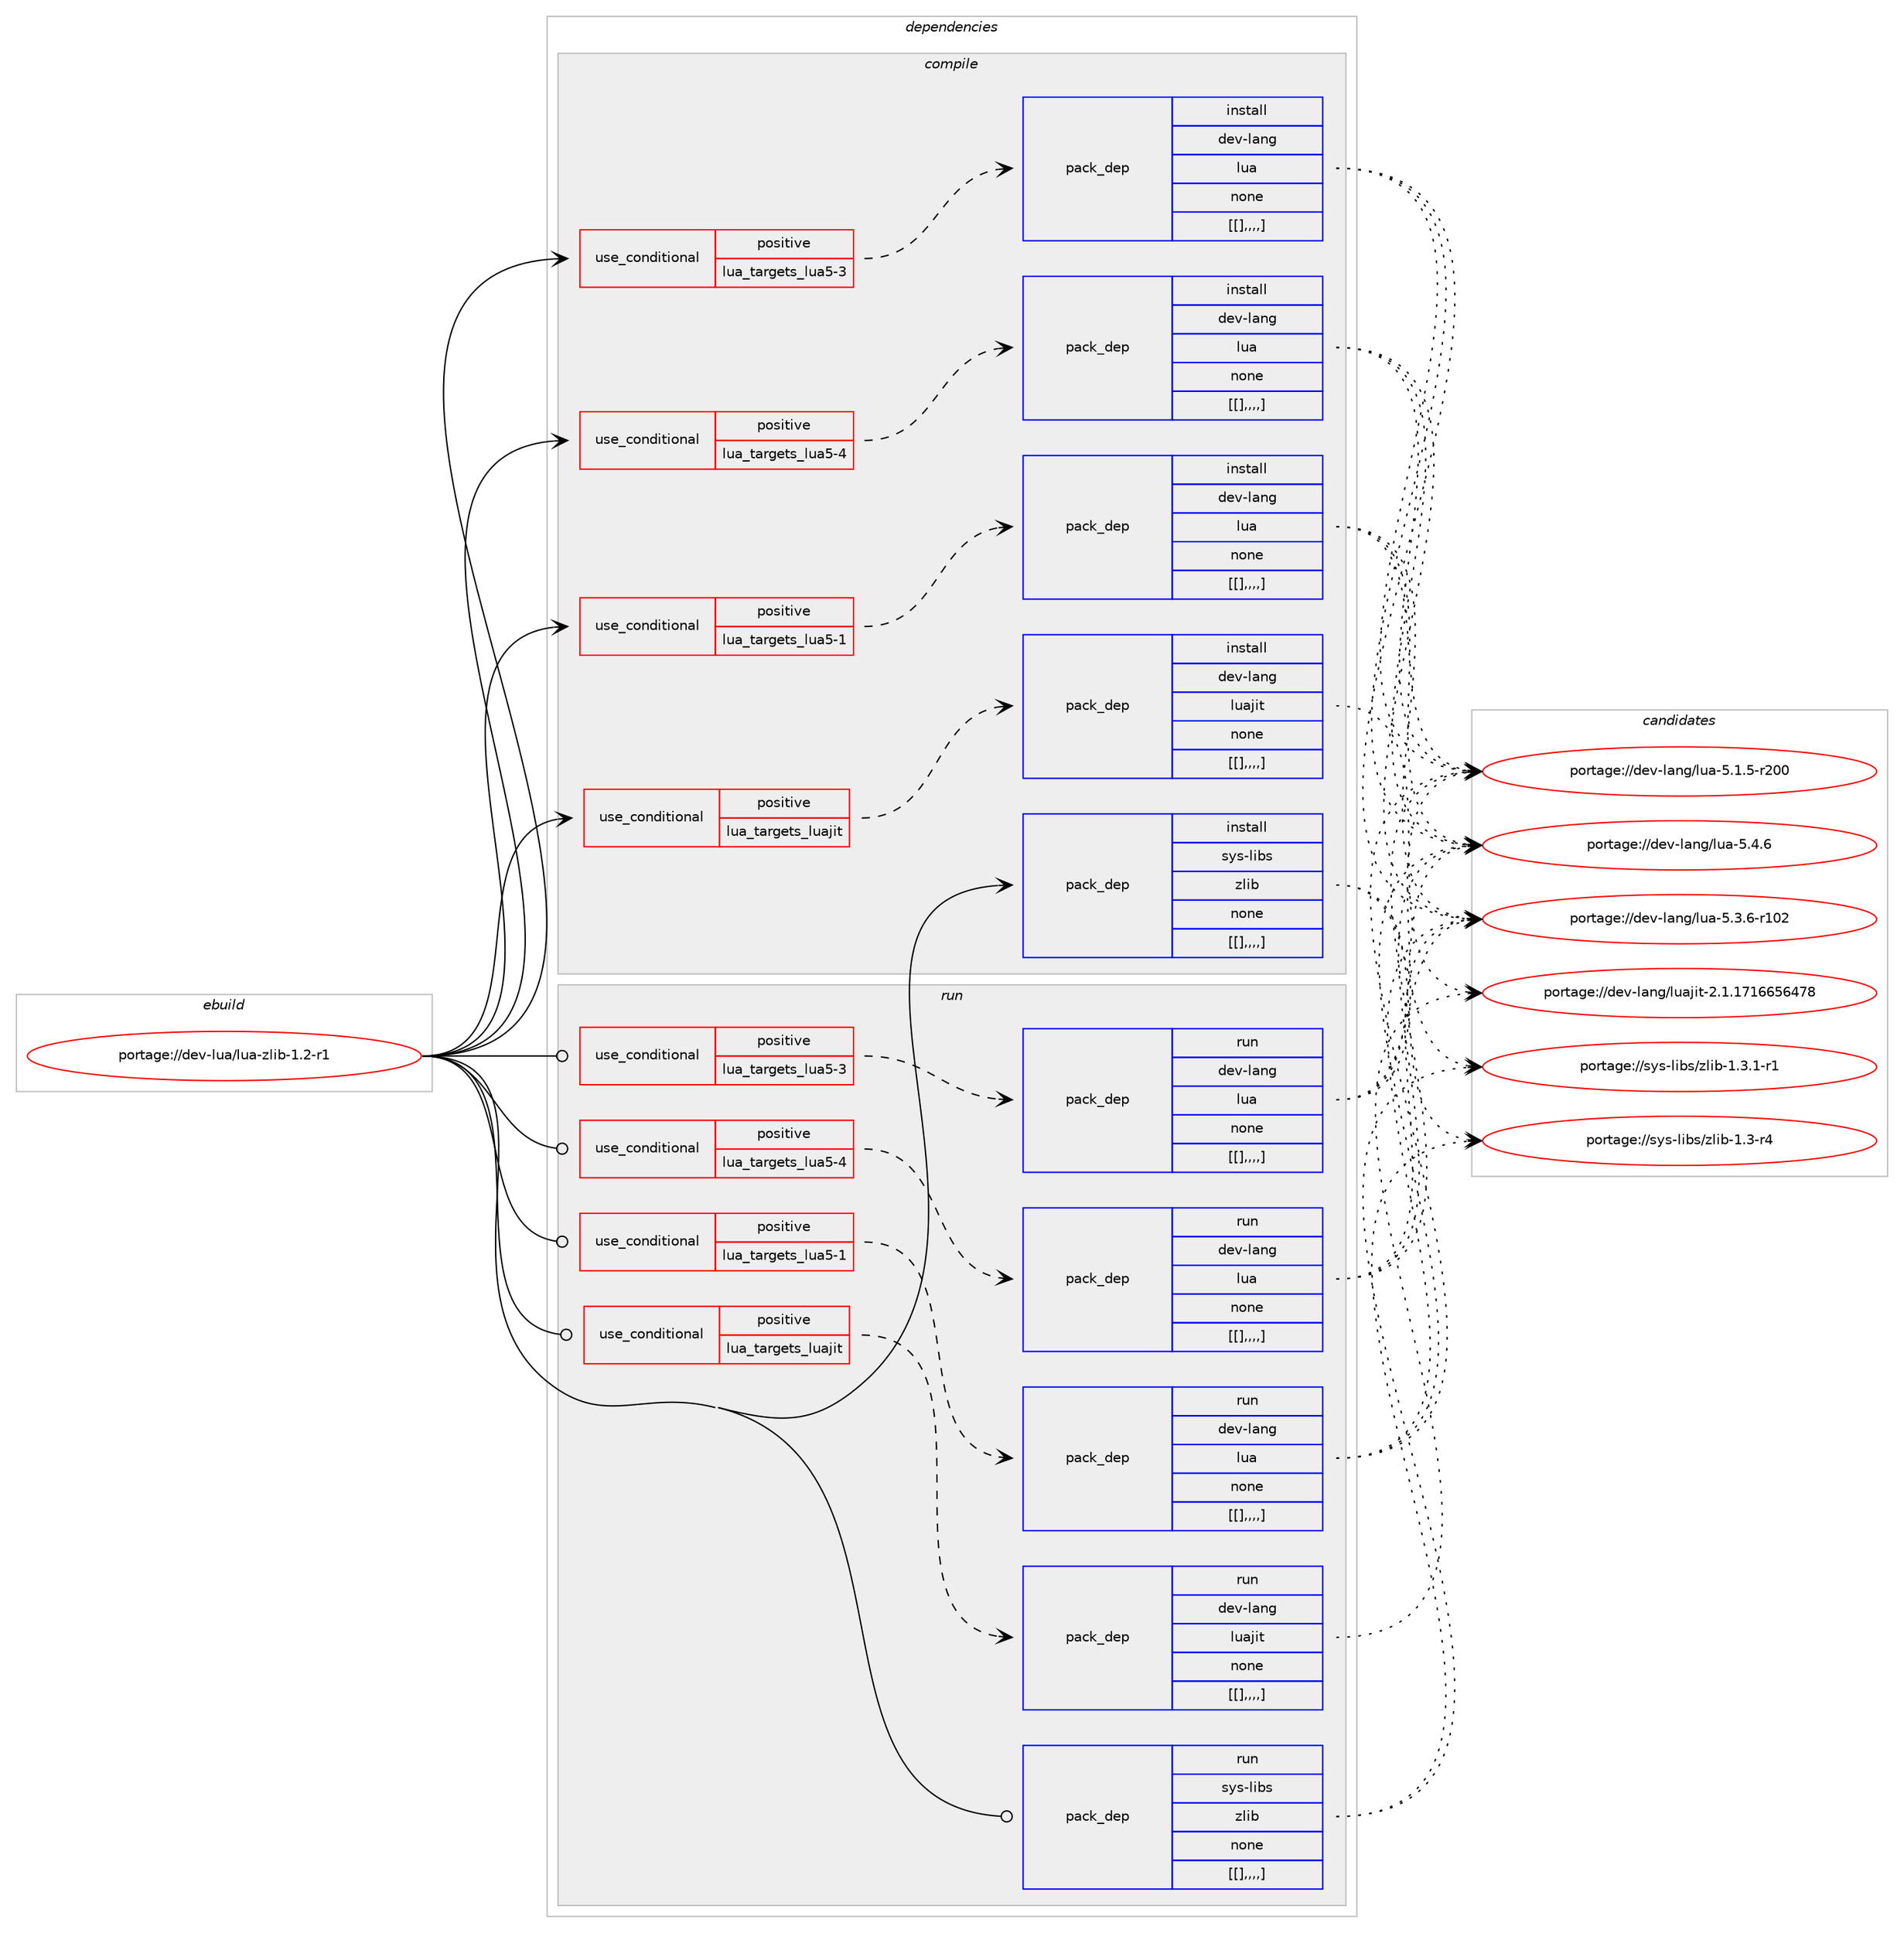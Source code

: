 digraph prolog {

# *************
# Graph options
# *************

newrank=true;
concentrate=true;
compound=true;
graph [rankdir=LR,fontname=Helvetica,fontsize=10,ranksep=1.5];#, ranksep=2.5, nodesep=0.2];
edge  [arrowhead=vee];
node  [fontname=Helvetica,fontsize=10];

# **********
# The ebuild
# **********

subgraph cluster_leftcol {
color=gray;
label=<<i>ebuild</i>>;
id [label="portage://dev-lua/lua-zlib-1.2-r1", color=red, width=4, href="../dev-lua/lua-zlib-1.2-r1.svg"];
}

# ****************
# The dependencies
# ****************

subgraph cluster_midcol {
color=gray;
label=<<i>dependencies</i>>;
subgraph cluster_compile {
fillcolor="#eeeeee";
style=filled;
label=<<i>compile</i>>;
subgraph cond29549 {
dependency117386 [label=<<TABLE BORDER="0" CELLBORDER="1" CELLSPACING="0" CELLPADDING="4"><TR><TD ROWSPAN="3" CELLPADDING="10">use_conditional</TD></TR><TR><TD>positive</TD></TR><TR><TD>lua_targets_lua5-1</TD></TR></TABLE>>, shape=none, color=red];
subgraph pack86668 {
dependency117387 [label=<<TABLE BORDER="0" CELLBORDER="1" CELLSPACING="0" CELLPADDING="4" WIDTH="220"><TR><TD ROWSPAN="6" CELLPADDING="30">pack_dep</TD></TR><TR><TD WIDTH="110">install</TD></TR><TR><TD>dev-lang</TD></TR><TR><TD>lua</TD></TR><TR><TD>none</TD></TR><TR><TD>[[],,,,]</TD></TR></TABLE>>, shape=none, color=blue];
}
dependency117386:e -> dependency117387:w [weight=20,style="dashed",arrowhead="vee"];
}
id:e -> dependency117386:w [weight=20,style="solid",arrowhead="vee"];
subgraph cond29550 {
dependency117388 [label=<<TABLE BORDER="0" CELLBORDER="1" CELLSPACING="0" CELLPADDING="4"><TR><TD ROWSPAN="3" CELLPADDING="10">use_conditional</TD></TR><TR><TD>positive</TD></TR><TR><TD>lua_targets_lua5-3</TD></TR></TABLE>>, shape=none, color=red];
subgraph pack86669 {
dependency117389 [label=<<TABLE BORDER="0" CELLBORDER="1" CELLSPACING="0" CELLPADDING="4" WIDTH="220"><TR><TD ROWSPAN="6" CELLPADDING="30">pack_dep</TD></TR><TR><TD WIDTH="110">install</TD></TR><TR><TD>dev-lang</TD></TR><TR><TD>lua</TD></TR><TR><TD>none</TD></TR><TR><TD>[[],,,,]</TD></TR></TABLE>>, shape=none, color=blue];
}
dependency117388:e -> dependency117389:w [weight=20,style="dashed",arrowhead="vee"];
}
id:e -> dependency117388:w [weight=20,style="solid",arrowhead="vee"];
subgraph cond29551 {
dependency117390 [label=<<TABLE BORDER="0" CELLBORDER="1" CELLSPACING="0" CELLPADDING="4"><TR><TD ROWSPAN="3" CELLPADDING="10">use_conditional</TD></TR><TR><TD>positive</TD></TR><TR><TD>lua_targets_lua5-4</TD></TR></TABLE>>, shape=none, color=red];
subgraph pack86670 {
dependency117391 [label=<<TABLE BORDER="0" CELLBORDER="1" CELLSPACING="0" CELLPADDING="4" WIDTH="220"><TR><TD ROWSPAN="6" CELLPADDING="30">pack_dep</TD></TR><TR><TD WIDTH="110">install</TD></TR><TR><TD>dev-lang</TD></TR><TR><TD>lua</TD></TR><TR><TD>none</TD></TR><TR><TD>[[],,,,]</TD></TR></TABLE>>, shape=none, color=blue];
}
dependency117390:e -> dependency117391:w [weight=20,style="dashed",arrowhead="vee"];
}
id:e -> dependency117390:w [weight=20,style="solid",arrowhead="vee"];
subgraph cond29552 {
dependency117392 [label=<<TABLE BORDER="0" CELLBORDER="1" CELLSPACING="0" CELLPADDING="4"><TR><TD ROWSPAN="3" CELLPADDING="10">use_conditional</TD></TR><TR><TD>positive</TD></TR><TR><TD>lua_targets_luajit</TD></TR></TABLE>>, shape=none, color=red];
subgraph pack86671 {
dependency117393 [label=<<TABLE BORDER="0" CELLBORDER="1" CELLSPACING="0" CELLPADDING="4" WIDTH="220"><TR><TD ROWSPAN="6" CELLPADDING="30">pack_dep</TD></TR><TR><TD WIDTH="110">install</TD></TR><TR><TD>dev-lang</TD></TR><TR><TD>luajit</TD></TR><TR><TD>none</TD></TR><TR><TD>[[],,,,]</TD></TR></TABLE>>, shape=none, color=blue];
}
dependency117392:e -> dependency117393:w [weight=20,style="dashed",arrowhead="vee"];
}
id:e -> dependency117392:w [weight=20,style="solid",arrowhead="vee"];
subgraph pack86672 {
dependency117394 [label=<<TABLE BORDER="0" CELLBORDER="1" CELLSPACING="0" CELLPADDING="4" WIDTH="220"><TR><TD ROWSPAN="6" CELLPADDING="30">pack_dep</TD></TR><TR><TD WIDTH="110">install</TD></TR><TR><TD>sys-libs</TD></TR><TR><TD>zlib</TD></TR><TR><TD>none</TD></TR><TR><TD>[[],,,,]</TD></TR></TABLE>>, shape=none, color=blue];
}
id:e -> dependency117394:w [weight=20,style="solid",arrowhead="vee"];
}
subgraph cluster_compileandrun {
fillcolor="#eeeeee";
style=filled;
label=<<i>compile and run</i>>;
}
subgraph cluster_run {
fillcolor="#eeeeee";
style=filled;
label=<<i>run</i>>;
subgraph cond29553 {
dependency117395 [label=<<TABLE BORDER="0" CELLBORDER="1" CELLSPACING="0" CELLPADDING="4"><TR><TD ROWSPAN="3" CELLPADDING="10">use_conditional</TD></TR><TR><TD>positive</TD></TR><TR><TD>lua_targets_lua5-1</TD></TR></TABLE>>, shape=none, color=red];
subgraph pack86673 {
dependency117396 [label=<<TABLE BORDER="0" CELLBORDER="1" CELLSPACING="0" CELLPADDING="4" WIDTH="220"><TR><TD ROWSPAN="6" CELLPADDING="30">pack_dep</TD></TR><TR><TD WIDTH="110">run</TD></TR><TR><TD>dev-lang</TD></TR><TR><TD>lua</TD></TR><TR><TD>none</TD></TR><TR><TD>[[],,,,]</TD></TR></TABLE>>, shape=none, color=blue];
}
dependency117395:e -> dependency117396:w [weight=20,style="dashed",arrowhead="vee"];
}
id:e -> dependency117395:w [weight=20,style="solid",arrowhead="odot"];
subgraph cond29554 {
dependency117397 [label=<<TABLE BORDER="0" CELLBORDER="1" CELLSPACING="0" CELLPADDING="4"><TR><TD ROWSPAN="3" CELLPADDING="10">use_conditional</TD></TR><TR><TD>positive</TD></TR><TR><TD>lua_targets_lua5-3</TD></TR></TABLE>>, shape=none, color=red];
subgraph pack86674 {
dependency117398 [label=<<TABLE BORDER="0" CELLBORDER="1" CELLSPACING="0" CELLPADDING="4" WIDTH="220"><TR><TD ROWSPAN="6" CELLPADDING="30">pack_dep</TD></TR><TR><TD WIDTH="110">run</TD></TR><TR><TD>dev-lang</TD></TR><TR><TD>lua</TD></TR><TR><TD>none</TD></TR><TR><TD>[[],,,,]</TD></TR></TABLE>>, shape=none, color=blue];
}
dependency117397:e -> dependency117398:w [weight=20,style="dashed",arrowhead="vee"];
}
id:e -> dependency117397:w [weight=20,style="solid",arrowhead="odot"];
subgraph cond29555 {
dependency117399 [label=<<TABLE BORDER="0" CELLBORDER="1" CELLSPACING="0" CELLPADDING="4"><TR><TD ROWSPAN="3" CELLPADDING="10">use_conditional</TD></TR><TR><TD>positive</TD></TR><TR><TD>lua_targets_lua5-4</TD></TR></TABLE>>, shape=none, color=red];
subgraph pack86675 {
dependency117400 [label=<<TABLE BORDER="0" CELLBORDER="1" CELLSPACING="0" CELLPADDING="4" WIDTH="220"><TR><TD ROWSPAN="6" CELLPADDING="30">pack_dep</TD></TR><TR><TD WIDTH="110">run</TD></TR><TR><TD>dev-lang</TD></TR><TR><TD>lua</TD></TR><TR><TD>none</TD></TR><TR><TD>[[],,,,]</TD></TR></TABLE>>, shape=none, color=blue];
}
dependency117399:e -> dependency117400:w [weight=20,style="dashed",arrowhead="vee"];
}
id:e -> dependency117399:w [weight=20,style="solid",arrowhead="odot"];
subgraph cond29556 {
dependency117401 [label=<<TABLE BORDER="0" CELLBORDER="1" CELLSPACING="0" CELLPADDING="4"><TR><TD ROWSPAN="3" CELLPADDING="10">use_conditional</TD></TR><TR><TD>positive</TD></TR><TR><TD>lua_targets_luajit</TD></TR></TABLE>>, shape=none, color=red];
subgraph pack86676 {
dependency117402 [label=<<TABLE BORDER="0" CELLBORDER="1" CELLSPACING="0" CELLPADDING="4" WIDTH="220"><TR><TD ROWSPAN="6" CELLPADDING="30">pack_dep</TD></TR><TR><TD WIDTH="110">run</TD></TR><TR><TD>dev-lang</TD></TR><TR><TD>luajit</TD></TR><TR><TD>none</TD></TR><TR><TD>[[],,,,]</TD></TR></TABLE>>, shape=none, color=blue];
}
dependency117401:e -> dependency117402:w [weight=20,style="dashed",arrowhead="vee"];
}
id:e -> dependency117401:w [weight=20,style="solid",arrowhead="odot"];
subgraph pack86677 {
dependency117403 [label=<<TABLE BORDER="0" CELLBORDER="1" CELLSPACING="0" CELLPADDING="4" WIDTH="220"><TR><TD ROWSPAN="6" CELLPADDING="30">pack_dep</TD></TR><TR><TD WIDTH="110">run</TD></TR><TR><TD>sys-libs</TD></TR><TR><TD>zlib</TD></TR><TR><TD>none</TD></TR><TR><TD>[[],,,,]</TD></TR></TABLE>>, shape=none, color=blue];
}
id:e -> dependency117403:w [weight=20,style="solid",arrowhead="odot"];
}
}

# **************
# The candidates
# **************

subgraph cluster_choices {
rank=same;
color=gray;
label=<<i>candidates</i>>;

subgraph choice86668 {
color=black;
nodesep=1;
choice10010111845108971101034710811797455346524654 [label="portage://dev-lang/lua-5.4.6", color=red, width=4,href="../dev-lang/lua-5.4.6.svg"];
choice1001011184510897110103471081179745534651465445114494850 [label="portage://dev-lang/lua-5.3.6-r102", color=red, width=4,href="../dev-lang/lua-5.3.6-r102.svg"];
choice1001011184510897110103471081179745534649465345114504848 [label="portage://dev-lang/lua-5.1.5-r200", color=red, width=4,href="../dev-lang/lua-5.1.5-r200.svg"];
dependency117387:e -> choice10010111845108971101034710811797455346524654:w [style=dotted,weight="100"];
dependency117387:e -> choice1001011184510897110103471081179745534651465445114494850:w [style=dotted,weight="100"];
dependency117387:e -> choice1001011184510897110103471081179745534649465345114504848:w [style=dotted,weight="100"];
}
subgraph choice86669 {
color=black;
nodesep=1;
choice10010111845108971101034710811797455346524654 [label="portage://dev-lang/lua-5.4.6", color=red, width=4,href="../dev-lang/lua-5.4.6.svg"];
choice1001011184510897110103471081179745534651465445114494850 [label="portage://dev-lang/lua-5.3.6-r102", color=red, width=4,href="../dev-lang/lua-5.3.6-r102.svg"];
choice1001011184510897110103471081179745534649465345114504848 [label="portage://dev-lang/lua-5.1.5-r200", color=red, width=4,href="../dev-lang/lua-5.1.5-r200.svg"];
dependency117389:e -> choice10010111845108971101034710811797455346524654:w [style=dotted,weight="100"];
dependency117389:e -> choice1001011184510897110103471081179745534651465445114494850:w [style=dotted,weight="100"];
dependency117389:e -> choice1001011184510897110103471081179745534649465345114504848:w [style=dotted,weight="100"];
}
subgraph choice86670 {
color=black;
nodesep=1;
choice10010111845108971101034710811797455346524654 [label="portage://dev-lang/lua-5.4.6", color=red, width=4,href="../dev-lang/lua-5.4.6.svg"];
choice1001011184510897110103471081179745534651465445114494850 [label="portage://dev-lang/lua-5.3.6-r102", color=red, width=4,href="../dev-lang/lua-5.3.6-r102.svg"];
choice1001011184510897110103471081179745534649465345114504848 [label="portage://dev-lang/lua-5.1.5-r200", color=red, width=4,href="../dev-lang/lua-5.1.5-r200.svg"];
dependency117391:e -> choice10010111845108971101034710811797455346524654:w [style=dotted,weight="100"];
dependency117391:e -> choice1001011184510897110103471081179745534651465445114494850:w [style=dotted,weight="100"];
dependency117391:e -> choice1001011184510897110103471081179745534649465345114504848:w [style=dotted,weight="100"];
}
subgraph choice86671 {
color=black;
nodesep=1;
choice10010111845108971101034710811797106105116455046494649554954545354525556 [label="portage://dev-lang/luajit-2.1.1716656478", color=red, width=4,href="../dev-lang/luajit-2.1.1716656478.svg"];
dependency117393:e -> choice10010111845108971101034710811797106105116455046494649554954545354525556:w [style=dotted,weight="100"];
}
subgraph choice86672 {
color=black;
nodesep=1;
choice115121115451081059811547122108105984549465146494511449 [label="portage://sys-libs/zlib-1.3.1-r1", color=red, width=4,href="../sys-libs/zlib-1.3.1-r1.svg"];
choice11512111545108105981154712210810598454946514511452 [label="portage://sys-libs/zlib-1.3-r4", color=red, width=4,href="../sys-libs/zlib-1.3-r4.svg"];
dependency117394:e -> choice115121115451081059811547122108105984549465146494511449:w [style=dotted,weight="100"];
dependency117394:e -> choice11512111545108105981154712210810598454946514511452:w [style=dotted,weight="100"];
}
subgraph choice86673 {
color=black;
nodesep=1;
choice10010111845108971101034710811797455346524654 [label="portage://dev-lang/lua-5.4.6", color=red, width=4,href="../dev-lang/lua-5.4.6.svg"];
choice1001011184510897110103471081179745534651465445114494850 [label="portage://dev-lang/lua-5.3.6-r102", color=red, width=4,href="../dev-lang/lua-5.3.6-r102.svg"];
choice1001011184510897110103471081179745534649465345114504848 [label="portage://dev-lang/lua-5.1.5-r200", color=red, width=4,href="../dev-lang/lua-5.1.5-r200.svg"];
dependency117396:e -> choice10010111845108971101034710811797455346524654:w [style=dotted,weight="100"];
dependency117396:e -> choice1001011184510897110103471081179745534651465445114494850:w [style=dotted,weight="100"];
dependency117396:e -> choice1001011184510897110103471081179745534649465345114504848:w [style=dotted,weight="100"];
}
subgraph choice86674 {
color=black;
nodesep=1;
choice10010111845108971101034710811797455346524654 [label="portage://dev-lang/lua-5.4.6", color=red, width=4,href="../dev-lang/lua-5.4.6.svg"];
choice1001011184510897110103471081179745534651465445114494850 [label="portage://dev-lang/lua-5.3.6-r102", color=red, width=4,href="../dev-lang/lua-5.3.6-r102.svg"];
choice1001011184510897110103471081179745534649465345114504848 [label="portage://dev-lang/lua-5.1.5-r200", color=red, width=4,href="../dev-lang/lua-5.1.5-r200.svg"];
dependency117398:e -> choice10010111845108971101034710811797455346524654:w [style=dotted,weight="100"];
dependency117398:e -> choice1001011184510897110103471081179745534651465445114494850:w [style=dotted,weight="100"];
dependency117398:e -> choice1001011184510897110103471081179745534649465345114504848:w [style=dotted,weight="100"];
}
subgraph choice86675 {
color=black;
nodesep=1;
choice10010111845108971101034710811797455346524654 [label="portage://dev-lang/lua-5.4.6", color=red, width=4,href="../dev-lang/lua-5.4.6.svg"];
choice1001011184510897110103471081179745534651465445114494850 [label="portage://dev-lang/lua-5.3.6-r102", color=red, width=4,href="../dev-lang/lua-5.3.6-r102.svg"];
choice1001011184510897110103471081179745534649465345114504848 [label="portage://dev-lang/lua-5.1.5-r200", color=red, width=4,href="../dev-lang/lua-5.1.5-r200.svg"];
dependency117400:e -> choice10010111845108971101034710811797455346524654:w [style=dotted,weight="100"];
dependency117400:e -> choice1001011184510897110103471081179745534651465445114494850:w [style=dotted,weight="100"];
dependency117400:e -> choice1001011184510897110103471081179745534649465345114504848:w [style=dotted,weight="100"];
}
subgraph choice86676 {
color=black;
nodesep=1;
choice10010111845108971101034710811797106105116455046494649554954545354525556 [label="portage://dev-lang/luajit-2.1.1716656478", color=red, width=4,href="../dev-lang/luajit-2.1.1716656478.svg"];
dependency117402:e -> choice10010111845108971101034710811797106105116455046494649554954545354525556:w [style=dotted,weight="100"];
}
subgraph choice86677 {
color=black;
nodesep=1;
choice115121115451081059811547122108105984549465146494511449 [label="portage://sys-libs/zlib-1.3.1-r1", color=red, width=4,href="../sys-libs/zlib-1.3.1-r1.svg"];
choice11512111545108105981154712210810598454946514511452 [label="portage://sys-libs/zlib-1.3-r4", color=red, width=4,href="../sys-libs/zlib-1.3-r4.svg"];
dependency117403:e -> choice115121115451081059811547122108105984549465146494511449:w [style=dotted,weight="100"];
dependency117403:e -> choice11512111545108105981154712210810598454946514511452:w [style=dotted,weight="100"];
}
}

}
